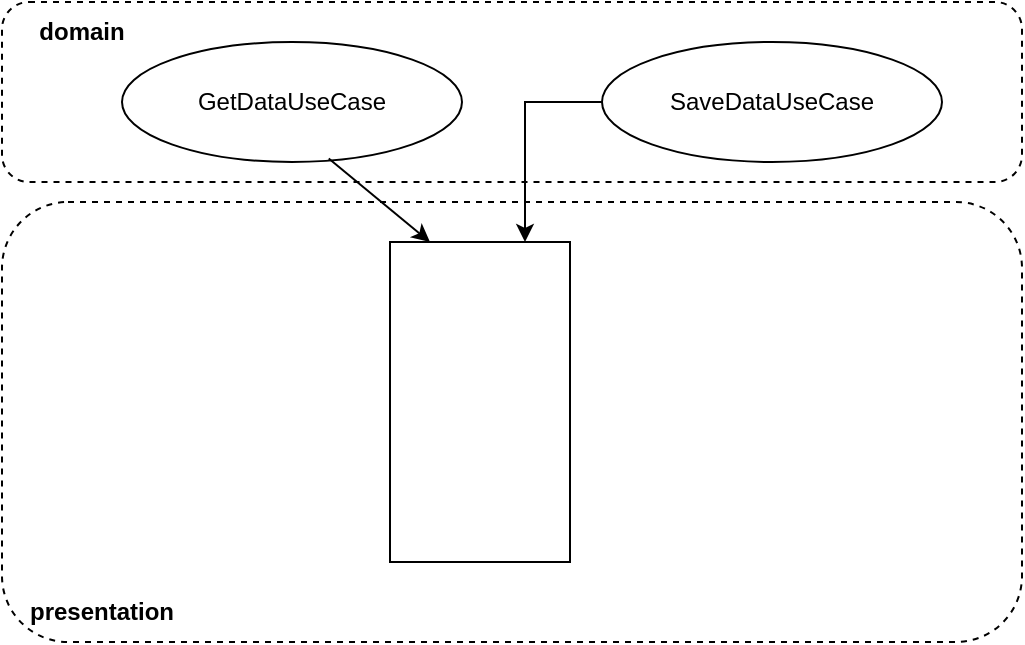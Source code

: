 <mxfile version="21.3.4" type="github">
  <diagram name="Страница 1" id="ft1EgBaMOPwKz2MOF6yy">
    <mxGraphModel dx="691" dy="392" grid="1" gridSize="10" guides="1" tooltips="1" connect="1" arrows="1" fold="1" page="1" pageScale="1" pageWidth="827" pageHeight="1169" math="0" shadow="0">
      <root>
        <mxCell id="0" />
        <mxCell id="1" parent="0" />
        <mxCell id="zHwJBEqUBdXe-Pb85n1V-16" value="" style="rounded=1;whiteSpace=wrap;html=1;dashed=1;" vertex="1" parent="1">
          <mxGeometry x="130" y="270" width="510" height="220" as="geometry" />
        </mxCell>
        <mxCell id="zHwJBEqUBdXe-Pb85n1V-15" value="" style="rounded=1;whiteSpace=wrap;html=1;dashed=1;" vertex="1" parent="1">
          <mxGeometry x="130" y="170" width="510" height="90" as="geometry" />
        </mxCell>
        <mxCell id="zHwJBEqUBdXe-Pb85n1V-4" value="" style="rounded=0;whiteSpace=wrap;html=1;" vertex="1" parent="1">
          <mxGeometry x="324" y="290" width="90" height="160" as="geometry" />
        </mxCell>
        <mxCell id="zHwJBEqUBdXe-Pb85n1V-6" value="GetDataUseCase" style="ellipse;whiteSpace=wrap;html=1;" vertex="1" parent="1">
          <mxGeometry x="190" y="190" width="170" height="60" as="geometry" />
        </mxCell>
        <mxCell id="zHwJBEqUBdXe-Pb85n1V-22" style="edgeStyle=orthogonalEdgeStyle;rounded=0;orthogonalLoop=1;jettySize=auto;html=1;exitX=0;exitY=0.5;exitDx=0;exitDy=0;entryX=0.75;entryY=0;entryDx=0;entryDy=0;" edge="1" parent="1" source="zHwJBEqUBdXe-Pb85n1V-7" target="zHwJBEqUBdXe-Pb85n1V-4">
          <mxGeometry relative="1" as="geometry">
            <Array as="points">
              <mxPoint x="391" y="220" />
            </Array>
          </mxGeometry>
        </mxCell>
        <mxCell id="zHwJBEqUBdXe-Pb85n1V-7" value="SaveDataUseCase" style="ellipse;whiteSpace=wrap;html=1;" vertex="1" parent="1">
          <mxGeometry x="430" y="190" width="170" height="60" as="geometry" />
        </mxCell>
        <mxCell id="zHwJBEqUBdXe-Pb85n1V-11" value="" style="endArrow=classic;html=1;rounded=0;exitX=0.608;exitY=0.971;exitDx=0;exitDy=0;entryX=0.5;entryY=0;entryDx=0;entryDy=0;exitPerimeter=0;" edge="1" parent="1" source="zHwJBEqUBdXe-Pb85n1V-6">
          <mxGeometry width="50" height="50" relative="1" as="geometry">
            <mxPoint x="314" y="250" as="sourcePoint" />
            <mxPoint x="344" y="290" as="targetPoint" />
          </mxGeometry>
        </mxCell>
        <mxCell id="zHwJBEqUBdXe-Pb85n1V-17" value="&lt;b&gt;presentation&lt;/b&gt;" style="text;html=1;strokeColor=none;fillColor=none;align=center;verticalAlign=middle;whiteSpace=wrap;rounded=0;" vertex="1" parent="1">
          <mxGeometry x="150" y="460" width="60" height="30" as="geometry" />
        </mxCell>
        <mxCell id="zHwJBEqUBdXe-Pb85n1V-18" value="&lt;b&gt;domain&lt;br&gt;&lt;/b&gt;" style="text;html=1;strokeColor=none;fillColor=none;align=center;verticalAlign=middle;whiteSpace=wrap;rounded=0;" vertex="1" parent="1">
          <mxGeometry x="140" y="170" width="60" height="30" as="geometry" />
        </mxCell>
      </root>
    </mxGraphModel>
  </diagram>
</mxfile>
